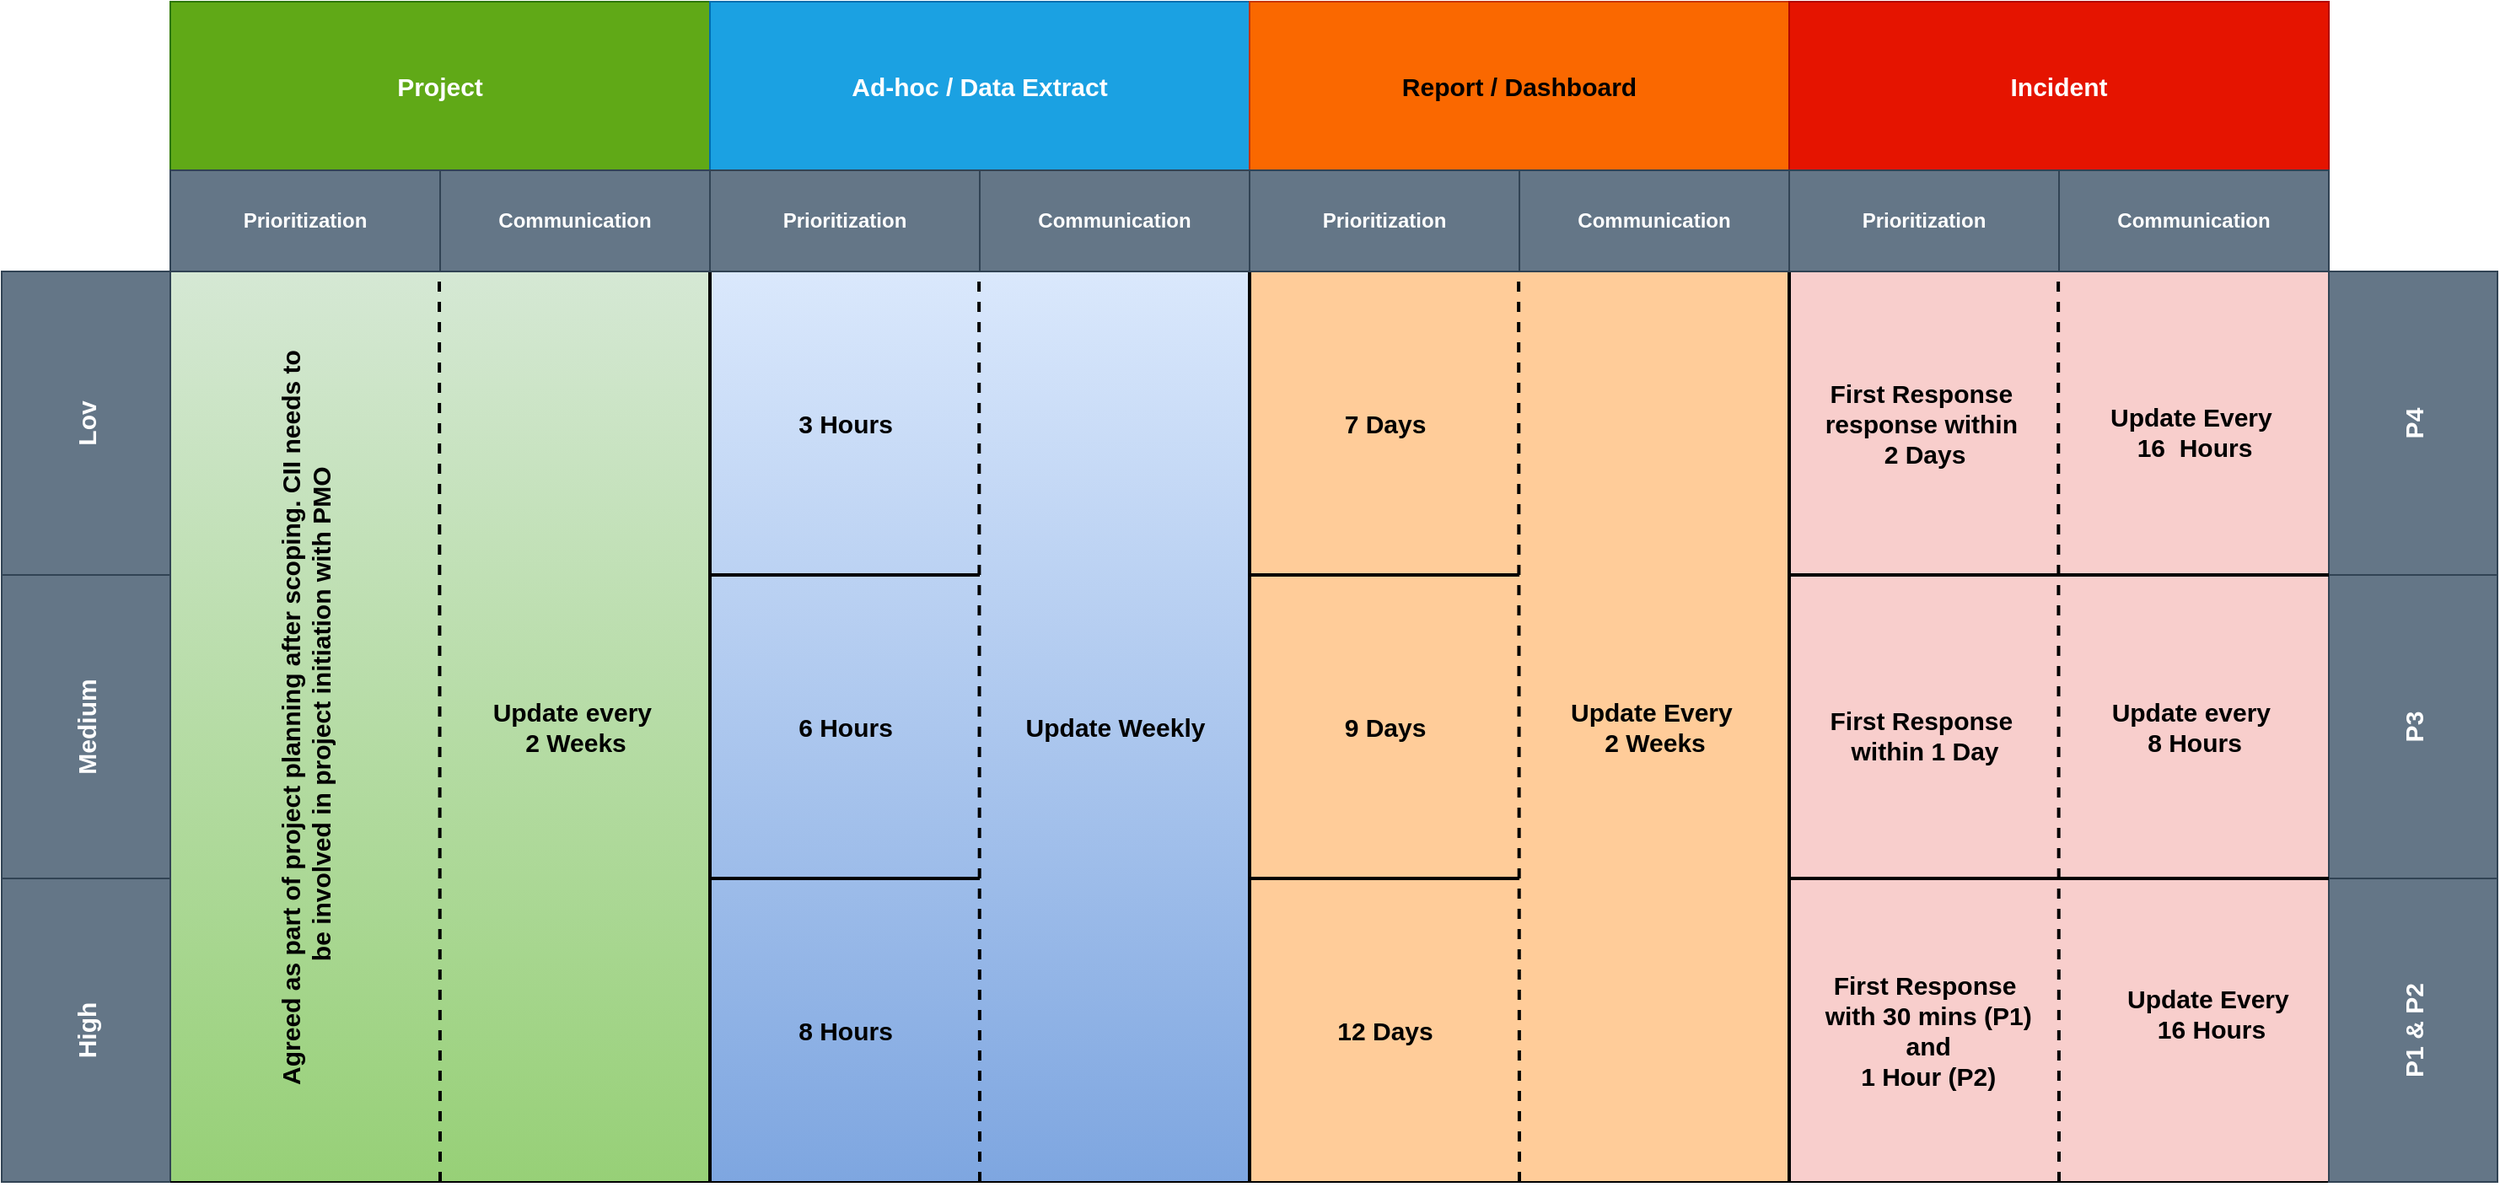 <mxfile version="24.4.6" type="github">
  <diagram name="Page-1" id="xbdwPQXVGus1WzI5kfmr">
    <mxGraphModel dx="2497" dy="848" grid="1" gridSize="10" guides="1" tooltips="1" connect="1" arrows="1" fold="1" page="1" pageScale="1" pageWidth="850" pageHeight="1100" math="0" shadow="0">
      <root>
        <mxCell id="0" />
        <mxCell id="1" parent="0" />
        <mxCell id="Qs5H9_O5Ua5tXZDOz7Eh-77" value="" style="rounded=0;whiteSpace=wrap;html=1;fillColor=#f8cecc;strokeColor=#b85450;" vertex="1" parent="1">
          <mxGeometry x="880" y="220" width="320" height="540" as="geometry" />
        </mxCell>
        <mxCell id="Qs5H9_O5Ua5tXZDOz7Eh-76" value="" style="rounded=0;whiteSpace=wrap;html=1;fillColor=#ffcc99;strokeColor=#36393d;" vertex="1" parent="1">
          <mxGeometry x="560" y="220" width="320" height="540" as="geometry" />
        </mxCell>
        <mxCell id="Qs5H9_O5Ua5tXZDOz7Eh-75" value="" style="rounded=0;whiteSpace=wrap;html=1;fillColor=#dae8fc;gradientColor=#7ea6e0;strokeColor=#6c8ebf;" vertex="1" parent="1">
          <mxGeometry x="240" y="220" width="320" height="540" as="geometry" />
        </mxCell>
        <mxCell id="Qs5H9_O5Ua5tXZDOz7Eh-74" value="" style="rounded=0;whiteSpace=wrap;html=1;fillColor=#d5e8d4;gradientColor=#97d077;strokeColor=#82b366;" vertex="1" parent="1">
          <mxGeometry x="-80" y="220" width="320" height="540" as="geometry" />
        </mxCell>
        <mxCell id="Qs5H9_O5Ua5tXZDOz7Eh-17" value="" style="endArrow=none;html=1;rounded=0;entryX=0;entryY=0;entryDx=0;entryDy=0;strokeWidth=2;" edge="1" parent="1" target="Qs5H9_O5Ua5tXZDOz7Eh-24">
          <mxGeometry width="50" height="50" relative="1" as="geometry">
            <mxPoint x="240" y="760" as="sourcePoint" />
            <mxPoint x="240" y="120" as="targetPoint" />
          </mxGeometry>
        </mxCell>
        <mxCell id="Qs5H9_O5Ua5tXZDOz7Eh-18" value="" style="endArrow=none;html=1;rounded=0;entryX=0;entryY=0;entryDx=0;entryDy=0;strokeWidth=2;" edge="1" parent="1" target="Qs5H9_O5Ua5tXZDOz7Eh-25">
          <mxGeometry width="50" height="50" relative="1" as="geometry">
            <mxPoint x="560" y="760" as="sourcePoint" />
            <mxPoint x="560" y="120" as="targetPoint" />
          </mxGeometry>
        </mxCell>
        <mxCell id="Qs5H9_O5Ua5tXZDOz7Eh-19" value="" style="endArrow=none;html=1;rounded=0;entryX=0;entryY=0;entryDx=0;entryDy=0;strokeWidth=2;" edge="1" parent="1" target="Qs5H9_O5Ua5tXZDOz7Eh-26">
          <mxGeometry width="50" height="50" relative="1" as="geometry">
            <mxPoint x="880" y="760" as="sourcePoint" />
            <mxPoint x="880" y="120" as="targetPoint" />
          </mxGeometry>
        </mxCell>
        <mxCell id="Qs5H9_O5Ua5tXZDOz7Eh-20" value="" style="endArrow=none;dashed=1;html=1;rounded=0;" edge="1" parent="1">
          <mxGeometry width="50" height="50" relative="1" as="geometry">
            <mxPoint x="-80" y="220" as="sourcePoint" />
            <mxPoint x="1200" y="220" as="targetPoint" />
          </mxGeometry>
        </mxCell>
        <mxCell id="Qs5H9_O5Ua5tXZDOz7Eh-21" value="" style="endArrow=none;dashed=1;html=1;rounded=0;entryX=1;entryY=0;entryDx=0;entryDy=0;" edge="1" parent="1" target="Qs5H9_O5Ua5tXZDOz7Eh-26">
          <mxGeometry width="50" height="50" relative="1" as="geometry">
            <mxPoint x="1200" y="760" as="sourcePoint" />
            <mxPoint x="1200" y="120" as="targetPoint" />
          </mxGeometry>
        </mxCell>
        <mxCell id="Qs5H9_O5Ua5tXZDOz7Eh-22" value="" style="endArrow=none;dashed=1;html=1;rounded=0;" edge="1" parent="1">
          <mxGeometry width="50" height="50" relative="1" as="geometry">
            <mxPoint x="-80" y="760" as="sourcePoint" />
            <mxPoint x="-80" y="120" as="targetPoint" />
          </mxGeometry>
        </mxCell>
        <mxCell id="Qs5H9_O5Ua5tXZDOz7Eh-23" value="&lt;b&gt;&lt;font style=&quot;font-size: 15px;&quot;&gt;Project&lt;/font&gt;&lt;/b&gt;" style="rounded=0;whiteSpace=wrap;html=1;fillColor=#60a917;fontColor=#ffffff;strokeColor=#2D7600;" vertex="1" parent="1">
          <mxGeometry x="-80" y="60" width="320" height="100" as="geometry" />
        </mxCell>
        <mxCell id="Qs5H9_O5Ua5tXZDOz7Eh-24" value="&lt;b&gt;&lt;font style=&quot;font-size: 15px;&quot;&gt;Ad-hoc / Data Extract&lt;/font&gt;&lt;/b&gt;" style="rounded=0;whiteSpace=wrap;html=1;fillColor=#1ba1e2;fontColor=#ffffff;strokeColor=#006EAF;" vertex="1" parent="1">
          <mxGeometry x="240" y="60" width="320" height="100" as="geometry" />
        </mxCell>
        <mxCell id="Qs5H9_O5Ua5tXZDOz7Eh-25" value="&lt;b&gt;&lt;font style=&quot;font-size: 15px;&quot;&gt;Report / Dashboard&lt;/font&gt;&lt;/b&gt;" style="rounded=0;whiteSpace=wrap;html=1;fillColor=#fa6800;fontColor=#000000;strokeColor=#C73500;" vertex="1" parent="1">
          <mxGeometry x="560" y="60" width="320" height="100" as="geometry" />
        </mxCell>
        <mxCell id="Qs5H9_O5Ua5tXZDOz7Eh-26" value="&lt;b&gt;&lt;font style=&quot;font-size: 15px;&quot;&gt;Incident&lt;/font&gt;&lt;/b&gt;" style="rounded=0;whiteSpace=wrap;html=1;fillColor=#e51400;fontColor=#ffffff;strokeColor=#B20000;" vertex="1" parent="1">
          <mxGeometry x="880" y="60" width="320" height="100" as="geometry" />
        </mxCell>
        <mxCell id="Qs5H9_O5Ua5tXZDOz7Eh-27" value="&lt;b&gt;&lt;font style=&quot;font-size: 15px;&quot;&gt;Lov&lt;/font&gt;&lt;/b&gt;" style="rounded=0;whiteSpace=wrap;html=1;fillColor=#647687;fontColor=#ffffff;strokeColor=#314354;rotation=-90;" vertex="1" parent="1">
          <mxGeometry x="-220" y="260" width="180" height="100" as="geometry" />
        </mxCell>
        <mxCell id="Qs5H9_O5Ua5tXZDOz7Eh-28" value="&lt;b&gt;&lt;font style=&quot;font-size: 15px;&quot;&gt;Medium&lt;/font&gt;&lt;/b&gt;" style="rounded=0;whiteSpace=wrap;html=1;fillColor=#647687;fontColor=#ffffff;strokeColor=#314354;rotation=-90;" vertex="1" parent="1">
          <mxGeometry x="-220" y="440" width="180" height="100" as="geometry" />
        </mxCell>
        <mxCell id="Qs5H9_O5Ua5tXZDOz7Eh-29" value="&lt;b&gt;&lt;font style=&quot;font-size: 15px;&quot;&gt;High&lt;/font&gt;&lt;/b&gt;" style="rounded=0;whiteSpace=wrap;html=1;fillColor=#647687;fontColor=#ffffff;strokeColor=#314354;rotation=-90;" vertex="1" parent="1">
          <mxGeometry x="-220" y="620" width="180" height="100" as="geometry" />
        </mxCell>
        <mxCell id="Qs5H9_O5Ua5tXZDOz7Eh-30" value="" style="endArrow=none;html=1;rounded=0;strokeWidth=2;" edge="1" parent="1">
          <mxGeometry width="50" height="50" relative="1" as="geometry">
            <mxPoint x="400" y="400" as="sourcePoint" />
            <mxPoint x="240" y="400" as="targetPoint" />
          </mxGeometry>
        </mxCell>
        <mxCell id="Qs5H9_O5Ua5tXZDOz7Eh-31" value="" style="endArrow=none;html=1;rounded=0;strokeWidth=2;" edge="1" parent="1">
          <mxGeometry width="50" height="50" relative="1" as="geometry">
            <mxPoint x="400" y="580" as="sourcePoint" />
            <mxPoint x="240" y="580" as="targetPoint" />
          </mxGeometry>
        </mxCell>
        <mxCell id="Qs5H9_O5Ua5tXZDOz7Eh-32" value="" style="endArrow=none;html=1;rounded=0;" edge="1" parent="1">
          <mxGeometry width="50" height="50" relative="1" as="geometry">
            <mxPoint x="1200" y="760" as="sourcePoint" />
            <mxPoint x="-80" y="760" as="targetPoint" />
          </mxGeometry>
        </mxCell>
        <mxCell id="Qs5H9_O5Ua5tXZDOz7Eh-33" value="" style="endArrow=none;dashed=1;html=1;rounded=0;strokeWidth=2;" edge="1" parent="1">
          <mxGeometry width="50" height="50" relative="1" as="geometry">
            <mxPoint x="80" y="760" as="sourcePoint" />
            <mxPoint x="79.5" y="220" as="targetPoint" />
          </mxGeometry>
        </mxCell>
        <mxCell id="Qs5H9_O5Ua5tXZDOz7Eh-36" value="&lt;b&gt;Prioritization&lt;/b&gt;" style="rounded=0;whiteSpace=wrap;html=1;fillColor=#647687;strokeColor=#314354;rotation=0;fontColor=#ffffff;" vertex="1" parent="1">
          <mxGeometry x="-80" y="160" width="160" height="60" as="geometry" />
        </mxCell>
        <mxCell id="Qs5H9_O5Ua5tXZDOz7Eh-37" value="&lt;b&gt;Communication&lt;/b&gt;" style="rounded=0;whiteSpace=wrap;html=1;fillColor=#647687;strokeColor=#314354;rotation=0;fontColor=#ffffff;" vertex="1" parent="1">
          <mxGeometry x="80" y="160" width="160" height="60" as="geometry" />
        </mxCell>
        <mxCell id="Qs5H9_O5Ua5tXZDOz7Eh-38" value="" style="endArrow=none;dashed=1;html=1;rounded=0;strokeWidth=2;" edge="1" parent="1">
          <mxGeometry width="50" height="50" relative="1" as="geometry">
            <mxPoint x="400" y="760" as="sourcePoint" />
            <mxPoint x="399.5" y="160" as="targetPoint" />
          </mxGeometry>
        </mxCell>
        <mxCell id="Qs5H9_O5Ua5tXZDOz7Eh-39" value="" style="endArrow=none;dashed=1;html=1;rounded=0;strokeWidth=2;" edge="1" parent="1">
          <mxGeometry width="50" height="50" relative="1" as="geometry">
            <mxPoint x="720" y="760" as="sourcePoint" />
            <mxPoint x="719.5" y="160" as="targetPoint" />
          </mxGeometry>
        </mxCell>
        <mxCell id="Qs5H9_O5Ua5tXZDOz7Eh-40" value="" style="endArrow=none;dashed=1;html=1;rounded=0;strokeWidth=2;" edge="1" parent="1">
          <mxGeometry width="50" height="50" relative="1" as="geometry">
            <mxPoint x="1040" y="760" as="sourcePoint" />
            <mxPoint x="1039.5" y="160" as="targetPoint" />
          </mxGeometry>
        </mxCell>
        <mxCell id="Qs5H9_O5Ua5tXZDOz7Eh-41" value="&lt;b&gt;Prioritization&lt;/b&gt;" style="rounded=0;whiteSpace=wrap;html=1;fillColor=#647687;strokeColor=#314354;rotation=0;fontColor=#ffffff;" vertex="1" parent="1">
          <mxGeometry x="240" y="160" width="160" height="60" as="geometry" />
        </mxCell>
        <mxCell id="Qs5H9_O5Ua5tXZDOz7Eh-42" value="&lt;b&gt;Prioritization&lt;/b&gt;" style="rounded=0;whiteSpace=wrap;html=1;fillColor=#647687;strokeColor=#314354;rotation=0;fontColor=#ffffff;" vertex="1" parent="1">
          <mxGeometry x="560" y="160" width="160" height="60" as="geometry" />
        </mxCell>
        <mxCell id="Qs5H9_O5Ua5tXZDOz7Eh-43" value="&lt;b&gt;Prioritization&lt;/b&gt;" style="rounded=0;whiteSpace=wrap;html=1;fillColor=#647687;strokeColor=#314354;rotation=0;fontColor=#ffffff;" vertex="1" parent="1">
          <mxGeometry x="880" y="160" width="160" height="60" as="geometry" />
        </mxCell>
        <mxCell id="Qs5H9_O5Ua5tXZDOz7Eh-44" value="&lt;b&gt;Communication&lt;/b&gt;" style="rounded=0;whiteSpace=wrap;html=1;fillColor=#647687;strokeColor=#314354;rotation=0;fontColor=#ffffff;" vertex="1" parent="1">
          <mxGeometry x="400" y="160" width="160" height="60" as="geometry" />
        </mxCell>
        <mxCell id="Qs5H9_O5Ua5tXZDOz7Eh-45" value="&lt;b&gt;Communication&lt;/b&gt;" style="rounded=0;whiteSpace=wrap;html=1;fillColor=#647687;strokeColor=#314354;rotation=0;fontColor=#ffffff;" vertex="1" parent="1">
          <mxGeometry x="720" y="160" width="160" height="60" as="geometry" />
        </mxCell>
        <mxCell id="Qs5H9_O5Ua5tXZDOz7Eh-46" value="&lt;b&gt;Communication&lt;/b&gt;" style="rounded=0;whiteSpace=wrap;html=1;fillColor=#647687;strokeColor=#314354;rotation=0;fontColor=#ffffff;" vertex="1" parent="1">
          <mxGeometry x="1040" y="160" width="160" height="60" as="geometry" />
        </mxCell>
        <mxCell id="Qs5H9_O5Ua5tXZDOz7Eh-47" value="&lt;span style=&quot;font-size: 15px;&quot;&gt;&lt;b&gt;Update every&amp;nbsp;&lt;/b&gt;&lt;/span&gt;&lt;div&gt;&lt;span style=&quot;font-size: 15px;&quot;&gt;&lt;b&gt;2 Weeks&lt;/b&gt;&lt;/span&gt;&lt;/div&gt;" style="text;html=1;align=center;verticalAlign=middle;resizable=0;points=[];autosize=1;strokeColor=none;fillColor=none;rotation=0;" vertex="1" parent="1">
          <mxGeometry x="100" y="465" width="120" height="50" as="geometry" />
        </mxCell>
        <mxCell id="Qs5H9_O5Ua5tXZDOz7Eh-49" value="&lt;span style=&quot;font-size: 15px;&quot;&gt;&lt;b&gt;Update Every&amp;nbsp;&lt;/b&gt;&lt;/span&gt;&lt;div&gt;&lt;span style=&quot;font-size: 15px;&quot;&gt;&lt;b&gt;2 Weeks&lt;/b&gt;&lt;/span&gt;&lt;/div&gt;" style="text;html=1;align=center;verticalAlign=middle;resizable=0;points=[];autosize=1;strokeColor=none;fillColor=none;" vertex="1" parent="1">
          <mxGeometry x="740" y="465" width="120" height="50" as="geometry" />
        </mxCell>
        <mxCell id="Qs5H9_O5Ua5tXZDOz7Eh-50" value="&lt;b&gt;&lt;font style=&quot;font-size: 15px;&quot;&gt;3 Hours&lt;/font&gt;&lt;/b&gt;" style="text;html=1;align=center;verticalAlign=middle;resizable=0;points=[];autosize=1;strokeColor=none;fillColor=none;" vertex="1" parent="1">
          <mxGeometry x="280" y="295" width="80" height="30" as="geometry" />
        </mxCell>
        <mxCell id="Qs5H9_O5Ua5tXZDOz7Eh-51" value="&lt;b&gt;&lt;font style=&quot;font-size: 15px;&quot;&gt;7 Days&lt;/font&gt;&lt;/b&gt;" style="text;html=1;align=center;verticalAlign=middle;resizable=0;points=[];autosize=1;strokeColor=none;fillColor=none;" vertex="1" parent="1">
          <mxGeometry x="605" y="295" width="70" height="30" as="geometry" />
        </mxCell>
        <mxCell id="Qs5H9_O5Ua5tXZDOz7Eh-52" value="&lt;b&gt;&lt;font style=&quot;font-size: 15px;&quot;&gt;6 Hours&lt;/font&gt;&lt;/b&gt;" style="text;html=1;align=center;verticalAlign=middle;resizable=0;points=[];autosize=1;strokeColor=none;fillColor=none;" vertex="1" parent="1">
          <mxGeometry x="280" y="475" width="80" height="30" as="geometry" />
        </mxCell>
        <mxCell id="Qs5H9_O5Ua5tXZDOz7Eh-53" value="&lt;b&gt;&lt;font style=&quot;font-size: 15px;&quot;&gt;8 Hours&lt;/font&gt;&lt;/b&gt;" style="text;html=1;align=center;verticalAlign=middle;resizable=0;points=[];autosize=1;strokeColor=none;fillColor=none;" vertex="1" parent="1">
          <mxGeometry x="280" y="655" width="80" height="30" as="geometry" />
        </mxCell>
        <mxCell id="Qs5H9_O5Ua5tXZDOz7Eh-54" value="&lt;b&gt;&lt;font style=&quot;font-size: 15px;&quot;&gt;9 Days&lt;/font&gt;&lt;/b&gt;" style="text;html=1;align=center;verticalAlign=middle;resizable=0;points=[];autosize=1;strokeColor=none;fillColor=none;" vertex="1" parent="1">
          <mxGeometry x="605" y="475" width="70" height="30" as="geometry" />
        </mxCell>
        <mxCell id="Qs5H9_O5Ua5tXZDOz7Eh-55" value="&lt;b&gt;&lt;font style=&quot;font-size: 15px;&quot;&gt;12 Days&lt;/font&gt;&lt;/b&gt;" style="text;html=1;align=center;verticalAlign=middle;resizable=0;points=[];autosize=1;strokeColor=none;fillColor=none;" vertex="1" parent="1">
          <mxGeometry x="600" y="655" width="80" height="30" as="geometry" />
        </mxCell>
        <mxCell id="Qs5H9_O5Ua5tXZDOz7Eh-56" value="&lt;b&gt;&lt;font style=&quot;font-size: 15px;&quot;&gt;P4&lt;/font&gt;&lt;/b&gt;" style="rounded=0;whiteSpace=wrap;html=1;fillColor=#647687;fontColor=#ffffff;strokeColor=#314354;rotation=-90;" vertex="1" parent="1">
          <mxGeometry x="1160" y="260" width="180" height="100" as="geometry" />
        </mxCell>
        <mxCell id="Qs5H9_O5Ua5tXZDOz7Eh-57" value="&lt;b&gt;&lt;font style=&quot;font-size: 15px;&quot;&gt;P3&lt;/font&gt;&lt;/b&gt;" style="rounded=0;whiteSpace=wrap;html=1;fillColor=#647687;fontColor=#ffffff;strokeColor=#314354;rotation=-90;" vertex="1" parent="1">
          <mxGeometry x="1160" y="440" width="180" height="100" as="geometry" />
        </mxCell>
        <mxCell id="Qs5H9_O5Ua5tXZDOz7Eh-58" value="&lt;b&gt;&lt;font style=&quot;font-size: 15px;&quot;&gt;P1 &amp;amp; P2&lt;/font&gt;&lt;/b&gt;" style="rounded=0;whiteSpace=wrap;html=1;fillColor=#647687;fontColor=#ffffff;strokeColor=#314354;rotation=-90;" vertex="1" parent="1">
          <mxGeometry x="1160" y="620" width="180" height="100" as="geometry" />
        </mxCell>
        <mxCell id="Qs5H9_O5Ua5tXZDOz7Eh-59" value="&lt;span style=&quot;font-size: 15px;&quot;&gt;&lt;b&gt;Update Every&amp;nbsp;&lt;/b&gt;&lt;/span&gt;&lt;div&gt;&lt;span style=&quot;font-size: 15px;&quot;&gt;&lt;b&gt;16&amp;nbsp; Hours&lt;/b&gt;&lt;/span&gt;&lt;/div&gt;" style="text;html=1;align=center;verticalAlign=middle;resizable=0;points=[];autosize=1;strokeColor=none;fillColor=none;" vertex="1" parent="1">
          <mxGeometry x="1060" y="290" width="120" height="50" as="geometry" />
        </mxCell>
        <mxCell id="Qs5H9_O5Ua5tXZDOz7Eh-60" value="&lt;span style=&quot;font-size: 15px;&quot;&gt;&lt;b&gt;Update every&amp;nbsp;&lt;/b&gt;&lt;/span&gt;&lt;div&gt;&lt;span style=&quot;font-size: 15px;&quot;&gt;&lt;b&gt;8 Hours&lt;/b&gt;&lt;/span&gt;&lt;/div&gt;" style="text;html=1;align=center;verticalAlign=middle;resizable=0;points=[];autosize=1;strokeColor=none;fillColor=none;" vertex="1" parent="1">
          <mxGeometry x="1060" y="465" width="120" height="50" as="geometry" />
        </mxCell>
        <mxCell id="Qs5H9_O5Ua5tXZDOz7Eh-61" value="&lt;font style=&quot;font-size: 15px;&quot;&gt;&lt;b&gt;Agreed as part of project planning after scoping. CII needs to&lt;/b&gt;&lt;/font&gt;&lt;div style=&quot;font-size: 15px;&quot;&gt;&lt;font style=&quot;font-size: 15px;&quot;&gt;&lt;b&gt;&amp;nbsp;be involved in project initiation with PMO&lt;/b&gt;&lt;/font&gt;&lt;/div&gt;" style="text;html=1;align=center;verticalAlign=middle;resizable=0;points=[];autosize=1;strokeColor=none;fillColor=none;rotation=-90;strokeWidth=2;" vertex="1" parent="1">
          <mxGeometry x="-230" y="460" width="460" height="50" as="geometry" />
        </mxCell>
        <mxCell id="Qs5H9_O5Ua5tXZDOz7Eh-62" value="&lt;b&gt;&lt;font style=&quot;font-size: 15px;&quot;&gt;Update Weekly&lt;/font&gt;&lt;/b&gt;" style="text;html=1;align=center;verticalAlign=middle;resizable=0;points=[];autosize=1;strokeColor=none;fillColor=none;" vertex="1" parent="1">
          <mxGeometry x="415" y="475" width="130" height="30" as="geometry" />
        </mxCell>
        <mxCell id="Qs5H9_O5Ua5tXZDOz7Eh-64" value="" style="endArrow=none;html=1;rounded=0;strokeWidth=2;" edge="1" parent="1">
          <mxGeometry width="50" height="50" relative="1" as="geometry">
            <mxPoint x="720" y="580" as="sourcePoint" />
            <mxPoint x="560" y="580" as="targetPoint" />
          </mxGeometry>
        </mxCell>
        <mxCell id="Qs5H9_O5Ua5tXZDOz7Eh-65" value="" style="endArrow=none;html=1;rounded=0;strokeWidth=2;" edge="1" parent="1">
          <mxGeometry width="50" height="50" relative="1" as="geometry">
            <mxPoint x="720" y="400" as="sourcePoint" />
            <mxPoint x="560" y="400" as="targetPoint" />
          </mxGeometry>
        </mxCell>
        <mxCell id="Qs5H9_O5Ua5tXZDOz7Eh-66" value="" style="endArrow=none;html=1;rounded=0;strokeWidth=2;" edge="1" parent="1">
          <mxGeometry width="50" height="50" relative="1" as="geometry">
            <mxPoint x="1040" y="400" as="sourcePoint" />
            <mxPoint x="880" y="400" as="targetPoint" />
          </mxGeometry>
        </mxCell>
        <mxCell id="Qs5H9_O5Ua5tXZDOz7Eh-67" value="" style="endArrow=none;html=1;rounded=0;strokeWidth=2;" edge="1" parent="1">
          <mxGeometry width="50" height="50" relative="1" as="geometry">
            <mxPoint x="1040" y="580" as="sourcePoint" />
            <mxPoint x="880" y="580" as="targetPoint" />
          </mxGeometry>
        </mxCell>
        <mxCell id="Qs5H9_O5Ua5tXZDOz7Eh-68" value="" style="endArrow=none;html=1;rounded=0;strokeWidth=2;" edge="1" parent="1">
          <mxGeometry width="50" height="50" relative="1" as="geometry">
            <mxPoint x="1200" y="400" as="sourcePoint" />
            <mxPoint x="1040" y="400" as="targetPoint" />
          </mxGeometry>
        </mxCell>
        <mxCell id="Qs5H9_O5Ua5tXZDOz7Eh-69" value="" style="endArrow=none;html=1;rounded=0;strokeWidth=2;" edge="1" parent="1">
          <mxGeometry width="50" height="50" relative="1" as="geometry">
            <mxPoint x="1200" y="580" as="sourcePoint" />
            <mxPoint x="1040" y="580" as="targetPoint" />
          </mxGeometry>
        </mxCell>
        <mxCell id="Qs5H9_O5Ua5tXZDOz7Eh-70" value="&lt;span style=&quot;font-size: 15px;&quot;&gt;&lt;b&gt;First Response&lt;/b&gt;&lt;/span&gt;&lt;div&gt;&lt;span style=&quot;font-size: 15px;&quot;&gt;&lt;b&gt;&amp;nbsp;with 30 mins (P1)&lt;/b&gt;&lt;/span&gt;&lt;/div&gt;&lt;div&gt;&lt;span style=&quot;font-size: 15px;&quot;&gt;&lt;b&gt;&amp;nbsp;and&lt;/b&gt;&lt;/span&gt;&lt;/div&gt;&lt;div&gt;&lt;span style=&quot;font-size: 15px;&quot;&gt;&lt;b&gt;&amp;nbsp;1 Hour (P2)&lt;/b&gt;&lt;/span&gt;&lt;/div&gt;" style="text;html=1;align=center;verticalAlign=middle;resizable=0;points=[];autosize=1;strokeColor=none;fillColor=none;" vertex="1" parent="1">
          <mxGeometry x="885" y="625" width="150" height="90" as="geometry" />
        </mxCell>
        <mxCell id="Qs5H9_O5Ua5tXZDOz7Eh-71" value="&lt;span style=&quot;font-size: 15px;&quot;&gt;&lt;b&gt;First Response&amp;nbsp;&lt;/b&gt;&lt;/span&gt;&lt;div&gt;&lt;span style=&quot;font-size: 15px;&quot;&gt;&lt;b&gt;within 1 Day&lt;/b&gt;&lt;/span&gt;&lt;/div&gt;" style="text;html=1;align=center;verticalAlign=middle;resizable=0;points=[];autosize=1;strokeColor=none;fillColor=none;" vertex="1" parent="1">
          <mxGeometry x="890" y="470" width="140" height="50" as="geometry" />
        </mxCell>
        <mxCell id="Qs5H9_O5Ua5tXZDOz7Eh-72" value="&lt;span style=&quot;font-size: 15px;&quot;&gt;&lt;b&gt;First Response&amp;nbsp;&lt;/b&gt;&lt;/span&gt;&lt;div&gt;&lt;span style=&quot;font-size: 15px;&quot;&gt;&lt;b&gt;response within&amp;nbsp;&lt;/b&gt;&lt;/span&gt;&lt;/div&gt;&lt;div&gt;&lt;span style=&quot;font-size: 15px;&quot;&gt;&lt;b&gt;2 Days&lt;/b&gt;&lt;/span&gt;&lt;/div&gt;" style="text;html=1;align=center;verticalAlign=middle;resizable=0;points=[];autosize=1;strokeColor=none;fillColor=none;" vertex="1" parent="1">
          <mxGeometry x="890" y="275" width="140" height="70" as="geometry" />
        </mxCell>
        <mxCell id="Qs5H9_O5Ua5tXZDOz7Eh-73" value="&lt;span style=&quot;font-size: 15px;&quot;&gt;&lt;b&gt;Update Every&amp;nbsp;&lt;/b&gt;&lt;/span&gt;&lt;div&gt;&lt;span style=&quot;font-size: 15px;&quot;&gt;&lt;b&gt;16 Hours&lt;/b&gt;&lt;/span&gt;&lt;/div&gt;" style="text;html=1;align=center;verticalAlign=middle;resizable=0;points=[];autosize=1;strokeColor=none;fillColor=none;" vertex="1" parent="1">
          <mxGeometry x="1070" y="635" width="120" height="50" as="geometry" />
        </mxCell>
      </root>
    </mxGraphModel>
  </diagram>
</mxfile>
